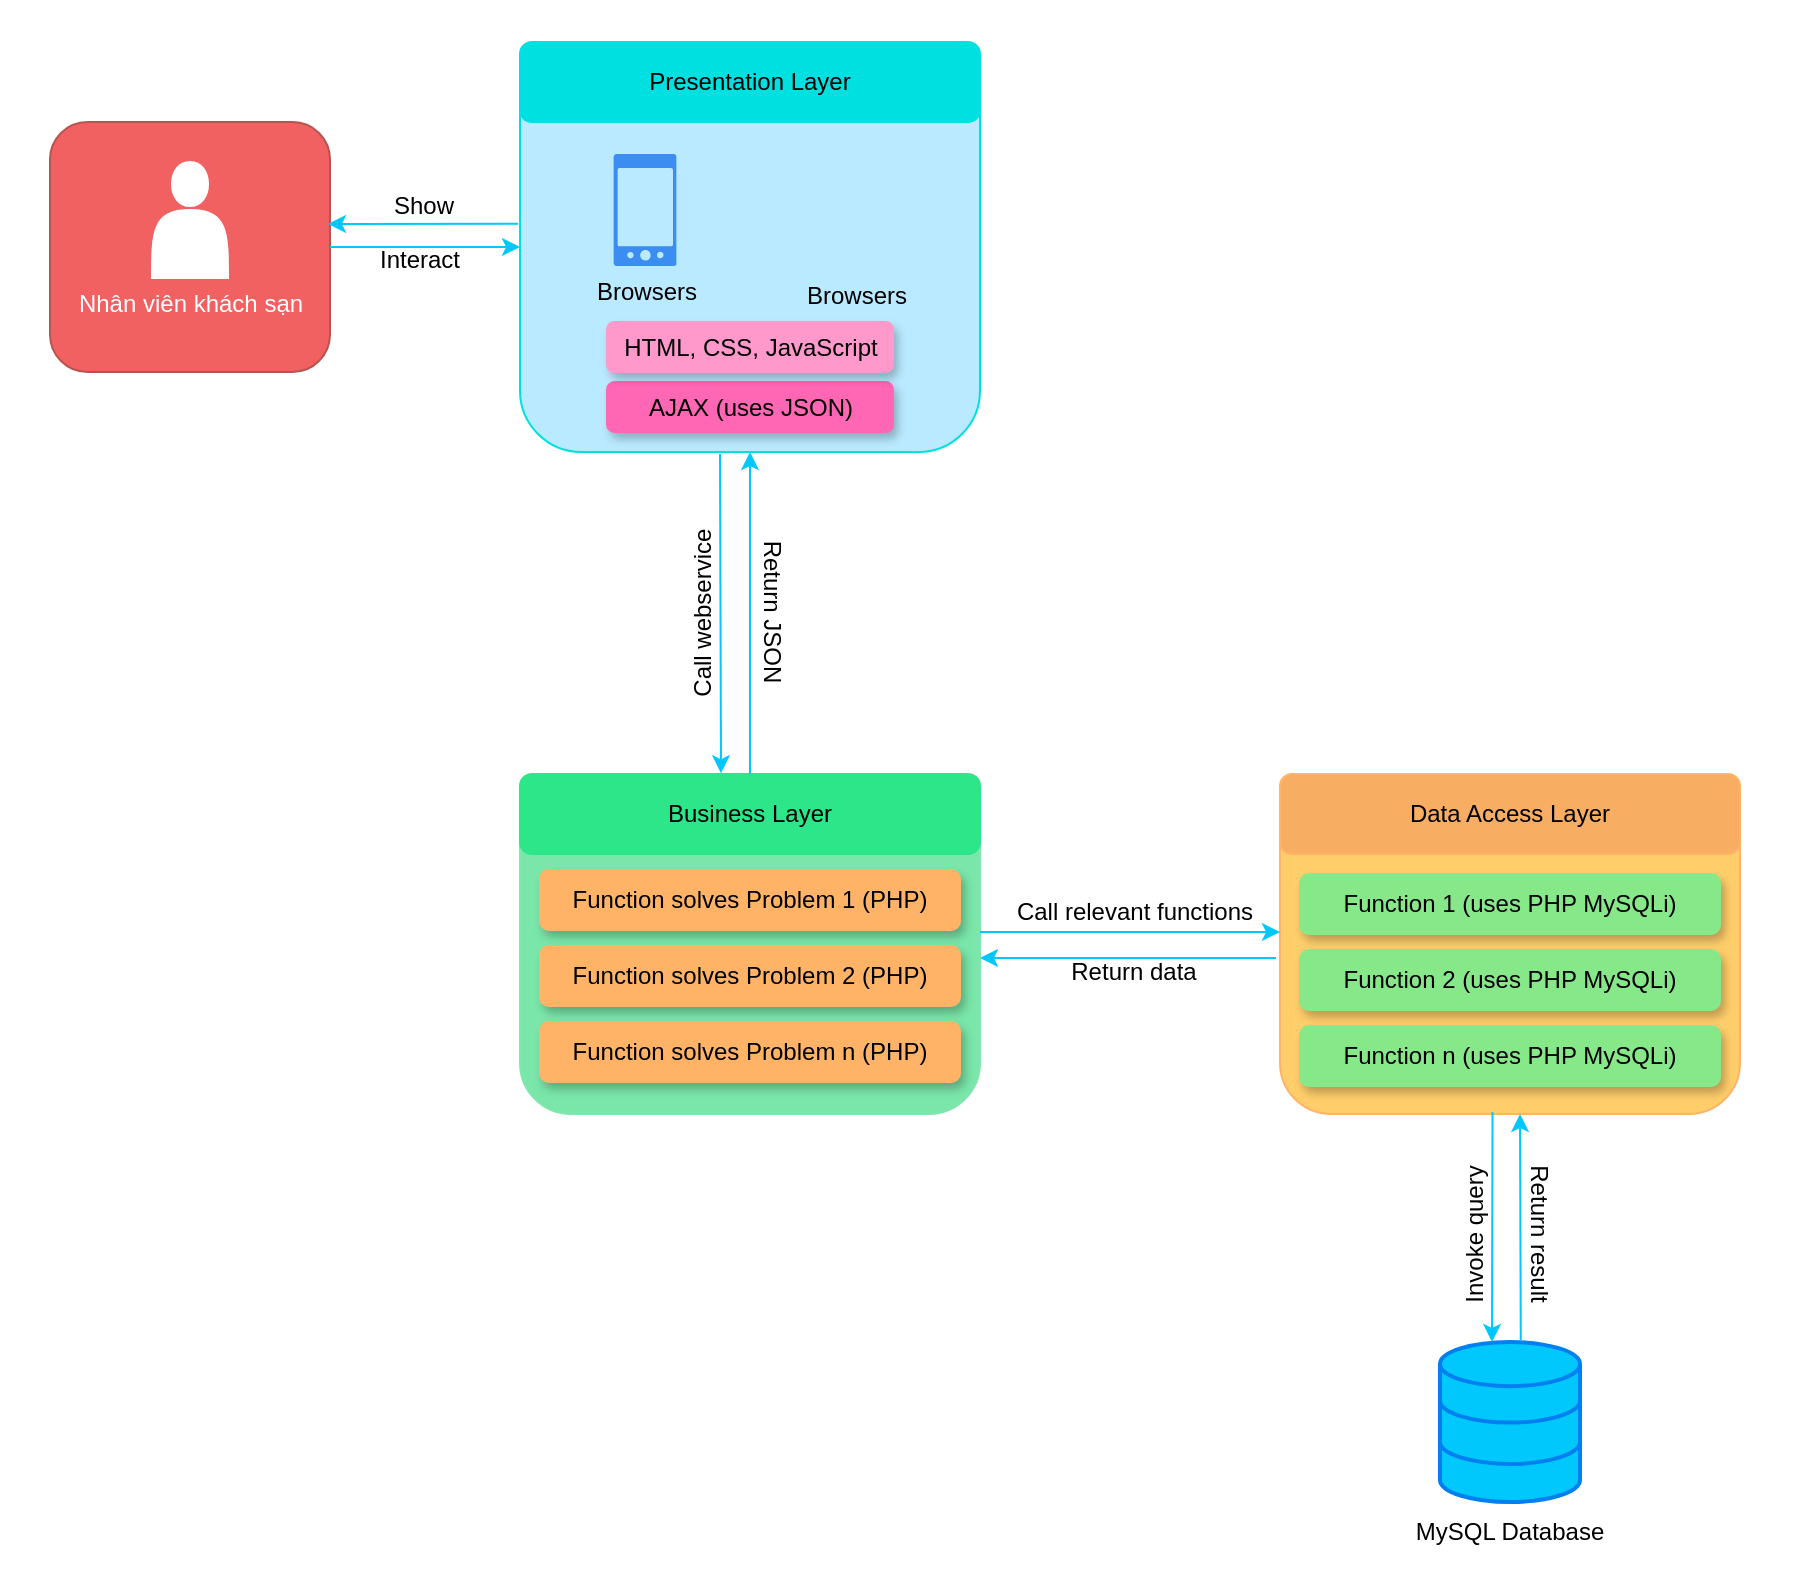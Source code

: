 <mxfile version="20.5.3" type="device"><diagram id="Kzl4vl6l-5x2dkwG4wBp" name="Page-1"><mxGraphModel dx="1678" dy="2254" grid="1" gridSize="10" guides="1" tooltips="1" connect="1" arrows="1" fold="1" page="1" pageScale="1" pageWidth="827" pageHeight="1169" math="0" shadow="0"><root><mxCell id="0"/><mxCell id="1" parent="0"/><mxCell id="97GgiNMOUbCL_Ulqe4rl-56" value="" style="rounded=0;whiteSpace=wrap;html=1;shadow=0;glass=0;sketch=0;strokeColor=none;fontColor=#FFFFFF;fillColor=#FFFFFF;" vertex="1" parent="1"><mxGeometry x="230" y="-141" width="900" height="791" as="geometry"/></mxCell><mxCell id="97GgiNMOUbCL_Ulqe4rl-19" value="" style="rounded=1;whiteSpace=wrap;html=1;fillColor=#F26161;strokeColor=#b85450;" vertex="1" parent="1"><mxGeometry x="255" y="-80" width="140" height="125" as="geometry"/></mxCell><mxCell id="97GgiNMOUbCL_Ulqe4rl-2" value="" style="rounded=1;whiteSpace=wrap;html=1;fillColor=#BAEAFF;strokeColor=#00E0E0;" vertex="1" parent="1"><mxGeometry x="490" y="-120" width="230" height="205" as="geometry"/></mxCell><mxCell id="97GgiNMOUbCL_Ulqe4rl-4" value="Presentation Layer" style="rounded=1;whiteSpace=wrap;html=1;sketch=0;shadow=0;glass=0;fillColor=#00E0E0;strokeColor=#00E0E0;" vertex="1" parent="1"><mxGeometry x="490" y="-120" width="230" height="40" as="geometry"/></mxCell><mxCell id="97GgiNMOUbCL_Ulqe4rl-5" value="" style="shape=image;html=1;verticalAlign=top;verticalLabelPosition=bottom;labelBackgroundColor=#ffffff;imageAspect=0;aspect=fixed;image=https://cdn2.iconfinder.com/data/icons/whcompare-isometric-web-hosting-servers/50/web-browser-on-laptop-128.png;rounded=1;shadow=0;glass=0;sketch=0;" vertex="1" parent="1"><mxGeometry x="622.5" y="-70" width="68" height="68" as="geometry"/></mxCell><mxCell id="97GgiNMOUbCL_Ulqe4rl-6" value="Browsers" style="text;html=1;align=center;verticalAlign=middle;resizable=0;points=[];autosize=1;strokeColor=none;fillColor=none;" vertex="1" parent="1"><mxGeometry x="622.5" y="-8" width="70" height="30" as="geometry"/></mxCell><mxCell id="97GgiNMOUbCL_Ulqe4rl-7" value="" style="sketch=0;html=1;aspect=fixed;strokeColor=none;shadow=0;align=center;verticalAlign=top;fillColor=#3B8DF1;shape=mxgraph.gcp2.phone_android;rounded=1;glass=0;" vertex="1" parent="1"><mxGeometry x="536.82" y="-64" width="31.36" height="56" as="geometry"/></mxCell><mxCell id="97GgiNMOUbCL_Ulqe4rl-14" value="" style="shape=actor;whiteSpace=wrap;html=1;rounded=1;shadow=0;glass=0;sketch=0;strokeColor=#F26161;" vertex="1" parent="1"><mxGeometry x="305" y="-61" width="40" height="60" as="geometry"/></mxCell><mxCell id="97GgiNMOUbCL_Ulqe4rl-15" value="Nhân viên khách sạn" style="text;html=1;align=center;verticalAlign=middle;resizable=0;points=[];autosize=1;strokeColor=none;fillColor=none;fontColor=#FFFFFF;" vertex="1" parent="1"><mxGeometry x="255" y="-4" width="140" height="30" as="geometry"/></mxCell><mxCell id="97GgiNMOUbCL_Ulqe4rl-16" value="Browsers" style="text;html=1;align=center;verticalAlign=middle;resizable=0;points=[];autosize=1;strokeColor=none;fillColor=none;" vertex="1" parent="1"><mxGeometry x="517.5" y="-10" width="70" height="30" as="geometry"/></mxCell><mxCell id="97GgiNMOUbCL_Ulqe4rl-17" value="" style="endArrow=classic;html=1;rounded=0;strokeColor=#00C7FC;entryX=0;entryY=0.5;entryDx=0;entryDy=0;exitX=1;exitY=0.5;exitDx=0;exitDy=0;" edge="1" parent="1" source="97GgiNMOUbCL_Ulqe4rl-19" target="97GgiNMOUbCL_Ulqe4rl-2"><mxGeometry width="50" height="50" relative="1" as="geometry"><mxPoint x="390" as="sourcePoint"/><mxPoint x="504.0" y="181" as="targetPoint"/></mxGeometry></mxCell><mxCell id="97GgiNMOUbCL_Ulqe4rl-18" value="" style="endArrow=classic;html=1;rounded=0;strokeColor=#00C7FC;exitX=-0.004;exitY=0.443;exitDx=0;exitDy=0;exitPerimeter=0;" edge="1" parent="1" source="97GgiNMOUbCL_Ulqe4rl-2"><mxGeometry width="50" height="50" relative="1" as="geometry"><mxPoint x="502" y="169" as="sourcePoint"/><mxPoint x="394" y="-29" as="targetPoint"/></mxGeometry></mxCell><mxCell id="97GgiNMOUbCL_Ulqe4rl-20" value="" style="rounded=1;whiteSpace=wrap;html=1;shadow=0;glass=0;sketch=0;strokeColor=#81E6AD;fillColor=#7AE6A9;" vertex="1" parent="1"><mxGeometry x="490" y="246" width="230" height="170" as="geometry"/></mxCell><mxCell id="97GgiNMOUbCL_Ulqe4rl-21" value="Business Layer" style="rounded=1;whiteSpace=wrap;html=1;sketch=0;shadow=0;glass=0;fillColor=#2EE68A;strokeColor=#2EE68A;" vertex="1" parent="1"><mxGeometry x="490" y="246" width="230" height="40" as="geometry"/></mxCell><mxCell id="97GgiNMOUbCL_Ulqe4rl-22" value="" style="endArrow=classic;html=1;rounded=0;strokeColor=#00C7FC;entryX=0.5;entryY=1;entryDx=0;entryDy=0;exitX=0.5;exitY=0;exitDx=0;exitDy=0;" edge="1" parent="1" source="97GgiNMOUbCL_Ulqe4rl-21" target="97GgiNMOUbCL_Ulqe4rl-2"><mxGeometry width="50" height="50" relative="1" as="geometry"><mxPoint x="605" y="200" as="sourcePoint"/><mxPoint x="565.68" y="90" as="targetPoint"/></mxGeometry></mxCell><mxCell id="97GgiNMOUbCL_Ulqe4rl-23" value="Call webservice" style="text;html=1;strokeColor=none;fillColor=none;align=center;verticalAlign=middle;whiteSpace=wrap;rounded=0;rotation=-90;" vertex="1" parent="1"><mxGeometry x="534.32" y="150" width="94" height="30" as="geometry"/></mxCell><mxCell id="97GgiNMOUbCL_Ulqe4rl-24" value="Return JSON" style="text;html=1;strokeColor=none;fillColor=none;align=center;verticalAlign=middle;whiteSpace=wrap;rounded=0;rotation=90;" vertex="1" parent="1"><mxGeometry x="576" y="150" width="80" height="30" as="geometry"/></mxCell><mxCell id="97GgiNMOUbCL_Ulqe4rl-27" value="" style="endArrow=classic;html=1;rounded=0;strokeColor=#00C7FC;entryX=0.437;entryY=-0.01;entryDx=0;entryDy=0;entryPerimeter=0;" edge="1" parent="1" target="97GgiNMOUbCL_Ulqe4rl-21"><mxGeometry width="50" height="50" relative="1" as="geometry"><mxPoint x="590" y="86" as="sourcePoint"/><mxPoint x="589" y="209" as="targetPoint"/></mxGeometry></mxCell><mxCell id="97GgiNMOUbCL_Ulqe4rl-31" value="" style="rounded=1;whiteSpace=wrap;html=1;shadow=0;glass=0;sketch=0;fillColor=#FFCE6B;strokeColor=#FFB366;" vertex="1" parent="1"><mxGeometry x="870" y="246" width="230" height="170" as="geometry"/></mxCell><mxCell id="97GgiNMOUbCL_Ulqe4rl-32" value="Data Access Layer" style="rounded=1;whiteSpace=wrap;html=1;sketch=0;shadow=0;glass=0;fillColor=#F7AE63;strokeColor=#FFB366;" vertex="1" parent="1"><mxGeometry x="870" y="246" width="230" height="40" as="geometry"/></mxCell><mxCell id="97GgiNMOUbCL_Ulqe4rl-33" value="" style="endArrow=classic;html=1;rounded=0;strokeColor=#00C7FC;" edge="1" parent="1"><mxGeometry width="50" height="50" relative="1" as="geometry"><mxPoint x="868" y="338" as="sourcePoint"/><mxPoint x="720" y="338" as="targetPoint"/></mxGeometry></mxCell><mxCell id="97GgiNMOUbCL_Ulqe4rl-34" value="Call relevant functions" style="text;html=1;strokeColor=none;fillColor=none;align=center;verticalAlign=middle;whiteSpace=wrap;rounded=0;rotation=0;" vertex="1" parent="1"><mxGeometry x="736.5" y="300" width="121" height="30" as="geometry"/></mxCell><mxCell id="97GgiNMOUbCL_Ulqe4rl-35" value="Return data" style="text;html=1;strokeColor=none;fillColor=none;align=center;verticalAlign=middle;whiteSpace=wrap;rounded=0;rotation=0;" vertex="1" parent="1"><mxGeometry x="761" y="330" width="72" height="30" as="geometry"/></mxCell><mxCell id="97GgiNMOUbCL_Ulqe4rl-36" value="" style="endArrow=classic;html=1;rounded=0;strokeColor=#00C7FC;" edge="1" parent="1"><mxGeometry width="50" height="50" relative="1" as="geometry"><mxPoint x="720" y="325" as="sourcePoint"/><mxPoint x="870" y="325" as="targetPoint"/></mxGeometry></mxCell><mxCell id="97GgiNMOUbCL_Ulqe4rl-37" value="" style="html=1;verticalLabelPosition=bottom;align=center;labelBackgroundColor=#ffffff;verticalAlign=top;strokeWidth=2;strokeColor=#0080F0;shadow=0;dashed=0;shape=mxgraph.ios7.icons.data;fillColor=#00C7FC;" vertex="1" parent="1"><mxGeometry x="950" y="530" width="70" height="80" as="geometry"/></mxCell><mxCell id="97GgiNMOUbCL_Ulqe4rl-38" value="MySQL Database" style="text;html=1;strokeColor=none;fillColor=none;align=center;verticalAlign=middle;whiteSpace=wrap;rounded=0;" vertex="1" parent="1"><mxGeometry x="935" y="610" width="100" height="30" as="geometry"/></mxCell><mxCell id="97GgiNMOUbCL_Ulqe4rl-39" value="" style="endArrow=classic;html=1;rounded=0;strokeColor=#00C7FC;exitX=0.462;exitY=0.994;exitDx=0;exitDy=0;exitPerimeter=0;" edge="1" parent="1" source="97GgiNMOUbCL_Ulqe4rl-31"><mxGeometry width="50" height="50" relative="1" as="geometry"><mxPoint x="890" y="444.41" as="sourcePoint"/><mxPoint x="976" y="530" as="targetPoint"/></mxGeometry></mxCell><mxCell id="97GgiNMOUbCL_Ulqe4rl-40" value="" style="endArrow=classic;html=1;rounded=0;strokeColor=#00C7FC;exitX=0.577;exitY=-0.007;exitDx=0;exitDy=0;exitPerimeter=0;" edge="1" parent="1" source="97GgiNMOUbCL_Ulqe4rl-37"><mxGeometry width="50" height="50" relative="1" as="geometry"><mxPoint x="990" y="500" as="sourcePoint"/><mxPoint x="990" y="416" as="targetPoint"/></mxGeometry></mxCell><mxCell id="97GgiNMOUbCL_Ulqe4rl-41" value="Invoke query" style="text;html=1;strokeColor=none;fillColor=none;align=center;verticalAlign=middle;whiteSpace=wrap;rounded=0;rotation=-90;" vertex="1" parent="1"><mxGeometry x="930" y="461" width="75" height="30" as="geometry"/></mxCell><mxCell id="97GgiNMOUbCL_Ulqe4rl-42" value="Return result" style="text;html=1;strokeColor=none;fillColor=none;align=center;verticalAlign=middle;whiteSpace=wrap;rounded=0;rotation=90;" vertex="1" parent="1"><mxGeometry x="962" y="461" width="75" height="30" as="geometry"/></mxCell><mxCell id="97GgiNMOUbCL_Ulqe4rl-45" value="Function 1 (uses PHP MySQLi)" style="whiteSpace=wrap;html=1;rounded=1;shadow=1;glass=0;sketch=0;rotation=0;fillColor=#87E88A;strokeColor=#87E88A;" vertex="1" parent="1"><mxGeometry x="880" y="296" width="210" height="30" as="geometry"/></mxCell><mxCell id="97GgiNMOUbCL_Ulqe4rl-46" value="Function 2 (uses PHP MySQLi)" style="whiteSpace=wrap;html=1;rounded=1;shadow=1;glass=0;sketch=0;rotation=0;fillColor=#87E88A;strokeColor=#87E88A;" vertex="1" parent="1"><mxGeometry x="880" y="334" width="210" height="30" as="geometry"/></mxCell><mxCell id="97GgiNMOUbCL_Ulqe4rl-47" value="Function n (uses PHP MySQLi)" style="whiteSpace=wrap;html=1;rounded=1;shadow=1;glass=0;sketch=0;rotation=0;fillColor=#87E88A;strokeColor=#87E88A;" vertex="1" parent="1"><mxGeometry x="880" y="372" width="210" height="30" as="geometry"/></mxCell><mxCell id="97GgiNMOUbCL_Ulqe4rl-48" value="Function solves Problem 1 (PHP)" style="whiteSpace=wrap;html=1;rounded=1;shadow=1;glass=0;sketch=0;rotation=0;fillColor=#FFB366;strokeColor=#FFB366;" vertex="1" parent="1"><mxGeometry x="500" y="294" width="210" height="30" as="geometry"/></mxCell><mxCell id="97GgiNMOUbCL_Ulqe4rl-49" value="Function solves Problem 2 (PHP)" style="whiteSpace=wrap;html=1;rounded=1;shadow=1;glass=0;sketch=0;rotation=0;fillColor=#FFB366;strokeColor=#FFB366;" vertex="1" parent="1"><mxGeometry x="500" y="332" width="210" height="30" as="geometry"/></mxCell><mxCell id="97GgiNMOUbCL_Ulqe4rl-50" value="Function solves Problem n (PHP)" style="whiteSpace=wrap;html=1;rounded=1;shadow=1;glass=0;sketch=0;rotation=0;strokeColor=#FFB366;fillColor=#FFB366;" vertex="1" parent="1"><mxGeometry x="500" y="370" width="210" height="30" as="geometry"/></mxCell><mxCell id="97GgiNMOUbCL_Ulqe4rl-51" value="AJAX (uses JSON)" style="rounded=1;whiteSpace=wrap;html=1;shadow=1;glass=0;sketch=0;fillColor=#FF66B3;strokeColor=#FF66B3;" vertex="1" parent="1"><mxGeometry x="533.5" y="50" width="143" height="25" as="geometry"/></mxCell><mxCell id="97GgiNMOUbCL_Ulqe4rl-52" value="HTML, CSS, JavaScript" style="rounded=1;whiteSpace=wrap;html=1;shadow=1;glass=0;sketch=0;fillColor=#FF99CC;strokeColor=#FF99CC;" vertex="1" parent="1"><mxGeometry x="533.5" y="20" width="143" height="25" as="geometry"/></mxCell><mxCell id="97GgiNMOUbCL_Ulqe4rl-54" value="Interact" style="text;html=1;strokeColor=none;fillColor=none;align=center;verticalAlign=middle;whiteSpace=wrap;rounded=0;rotation=0;" vertex="1" parent="1"><mxGeometry x="404" y="-26" width="72" height="30" as="geometry"/></mxCell><mxCell id="97GgiNMOUbCL_Ulqe4rl-55" value="Show" style="text;html=1;strokeColor=none;fillColor=none;align=center;verticalAlign=middle;whiteSpace=wrap;rounded=0;rotation=0;" vertex="1" parent="1"><mxGeometry x="406" y="-53" width="72" height="30" as="geometry"/></mxCell></root></mxGraphModel></diagram></mxfile>